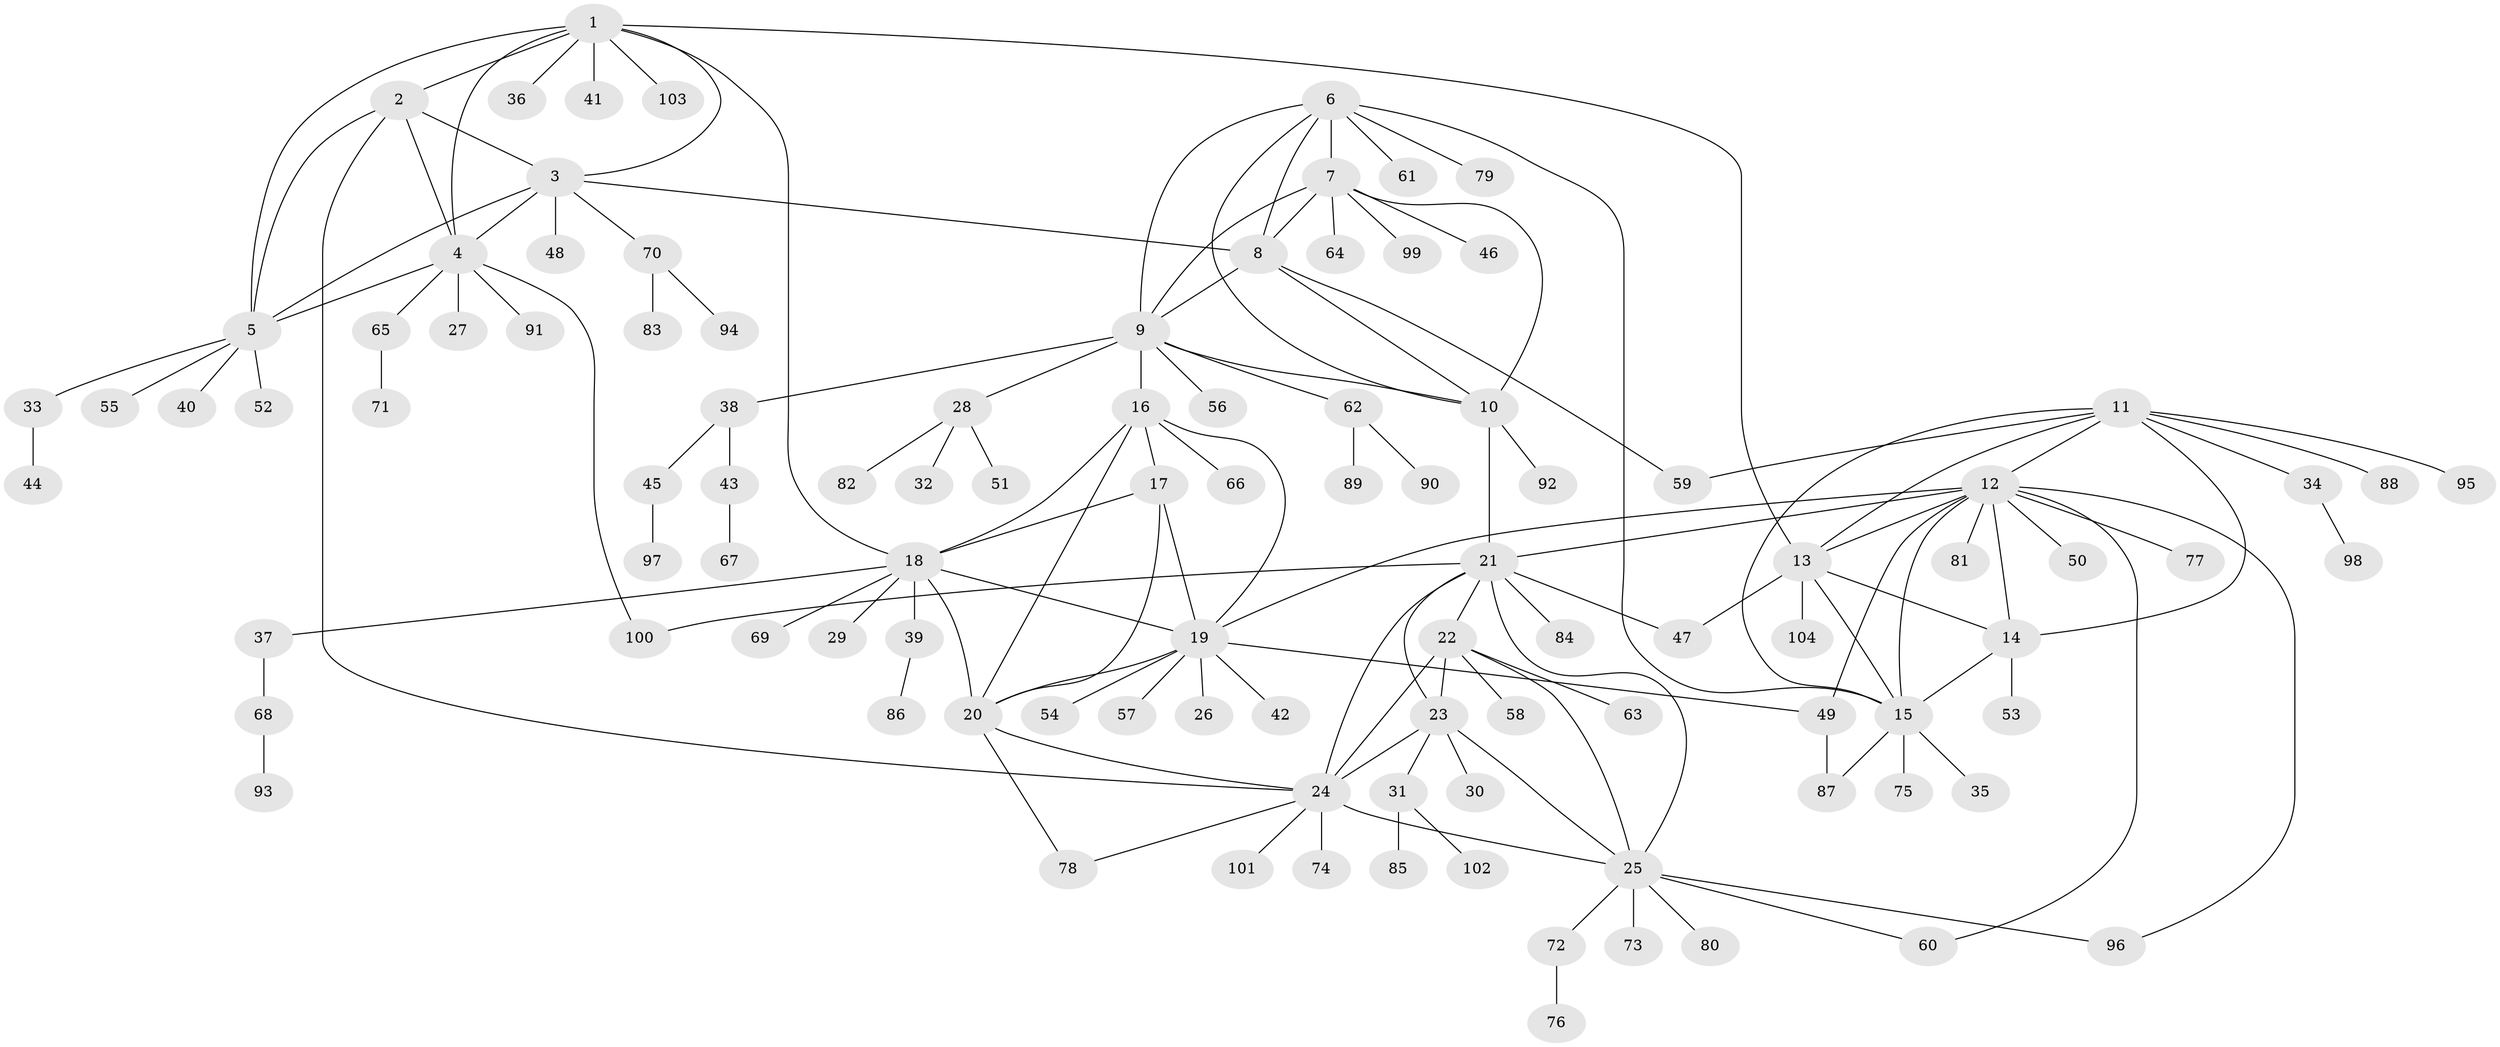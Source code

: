 // coarse degree distribution, {5: 0.07317073170731707, 4: 0.024390243902439025, 2: 0.024390243902439025, 1: 0.7804878048780488, 8: 0.024390243902439025, 6: 0.024390243902439025, 18: 0.024390243902439025, 7: 0.024390243902439025}
// Generated by graph-tools (version 1.1) at 2025/58/03/04/25 21:58:31]
// undirected, 104 vertices, 147 edges
graph export_dot {
graph [start="1"]
  node [color=gray90,style=filled];
  1;
  2;
  3;
  4;
  5;
  6;
  7;
  8;
  9;
  10;
  11;
  12;
  13;
  14;
  15;
  16;
  17;
  18;
  19;
  20;
  21;
  22;
  23;
  24;
  25;
  26;
  27;
  28;
  29;
  30;
  31;
  32;
  33;
  34;
  35;
  36;
  37;
  38;
  39;
  40;
  41;
  42;
  43;
  44;
  45;
  46;
  47;
  48;
  49;
  50;
  51;
  52;
  53;
  54;
  55;
  56;
  57;
  58;
  59;
  60;
  61;
  62;
  63;
  64;
  65;
  66;
  67;
  68;
  69;
  70;
  71;
  72;
  73;
  74;
  75;
  76;
  77;
  78;
  79;
  80;
  81;
  82;
  83;
  84;
  85;
  86;
  87;
  88;
  89;
  90;
  91;
  92;
  93;
  94;
  95;
  96;
  97;
  98;
  99;
  100;
  101;
  102;
  103;
  104;
  1 -- 2;
  1 -- 3;
  1 -- 4;
  1 -- 5;
  1 -- 13;
  1 -- 18;
  1 -- 36;
  1 -- 41;
  1 -- 103;
  2 -- 3;
  2 -- 4;
  2 -- 5;
  2 -- 24;
  3 -- 4;
  3 -- 5;
  3 -- 8;
  3 -- 48;
  3 -- 70;
  4 -- 5;
  4 -- 27;
  4 -- 65;
  4 -- 91;
  4 -- 100;
  5 -- 33;
  5 -- 40;
  5 -- 52;
  5 -- 55;
  6 -- 7;
  6 -- 8;
  6 -- 9;
  6 -- 10;
  6 -- 15;
  6 -- 61;
  6 -- 79;
  7 -- 8;
  7 -- 9;
  7 -- 10;
  7 -- 46;
  7 -- 64;
  7 -- 99;
  8 -- 9;
  8 -- 10;
  8 -- 59;
  9 -- 10;
  9 -- 16;
  9 -- 28;
  9 -- 38;
  9 -- 56;
  9 -- 62;
  10 -- 21;
  10 -- 92;
  11 -- 12;
  11 -- 13;
  11 -- 14;
  11 -- 15;
  11 -- 34;
  11 -- 59;
  11 -- 88;
  11 -- 95;
  12 -- 13;
  12 -- 14;
  12 -- 15;
  12 -- 19;
  12 -- 21;
  12 -- 49;
  12 -- 50;
  12 -- 60;
  12 -- 77;
  12 -- 81;
  12 -- 96;
  13 -- 14;
  13 -- 15;
  13 -- 47;
  13 -- 104;
  14 -- 15;
  14 -- 53;
  15 -- 35;
  15 -- 75;
  15 -- 87;
  16 -- 17;
  16 -- 18;
  16 -- 19;
  16 -- 20;
  16 -- 66;
  17 -- 18;
  17 -- 19;
  17 -- 20;
  18 -- 19;
  18 -- 20;
  18 -- 29;
  18 -- 37;
  18 -- 39;
  18 -- 69;
  19 -- 20;
  19 -- 26;
  19 -- 42;
  19 -- 49;
  19 -- 54;
  19 -- 57;
  20 -- 24;
  20 -- 78;
  21 -- 22;
  21 -- 23;
  21 -- 24;
  21 -- 25;
  21 -- 47;
  21 -- 84;
  21 -- 100;
  22 -- 23;
  22 -- 24;
  22 -- 25;
  22 -- 58;
  22 -- 63;
  23 -- 24;
  23 -- 25;
  23 -- 30;
  23 -- 31;
  24 -- 25;
  24 -- 74;
  24 -- 78;
  24 -- 101;
  25 -- 60;
  25 -- 72;
  25 -- 73;
  25 -- 80;
  25 -- 96;
  28 -- 32;
  28 -- 51;
  28 -- 82;
  31 -- 85;
  31 -- 102;
  33 -- 44;
  34 -- 98;
  37 -- 68;
  38 -- 43;
  38 -- 45;
  39 -- 86;
  43 -- 67;
  45 -- 97;
  49 -- 87;
  62 -- 89;
  62 -- 90;
  65 -- 71;
  68 -- 93;
  70 -- 83;
  70 -- 94;
  72 -- 76;
}
